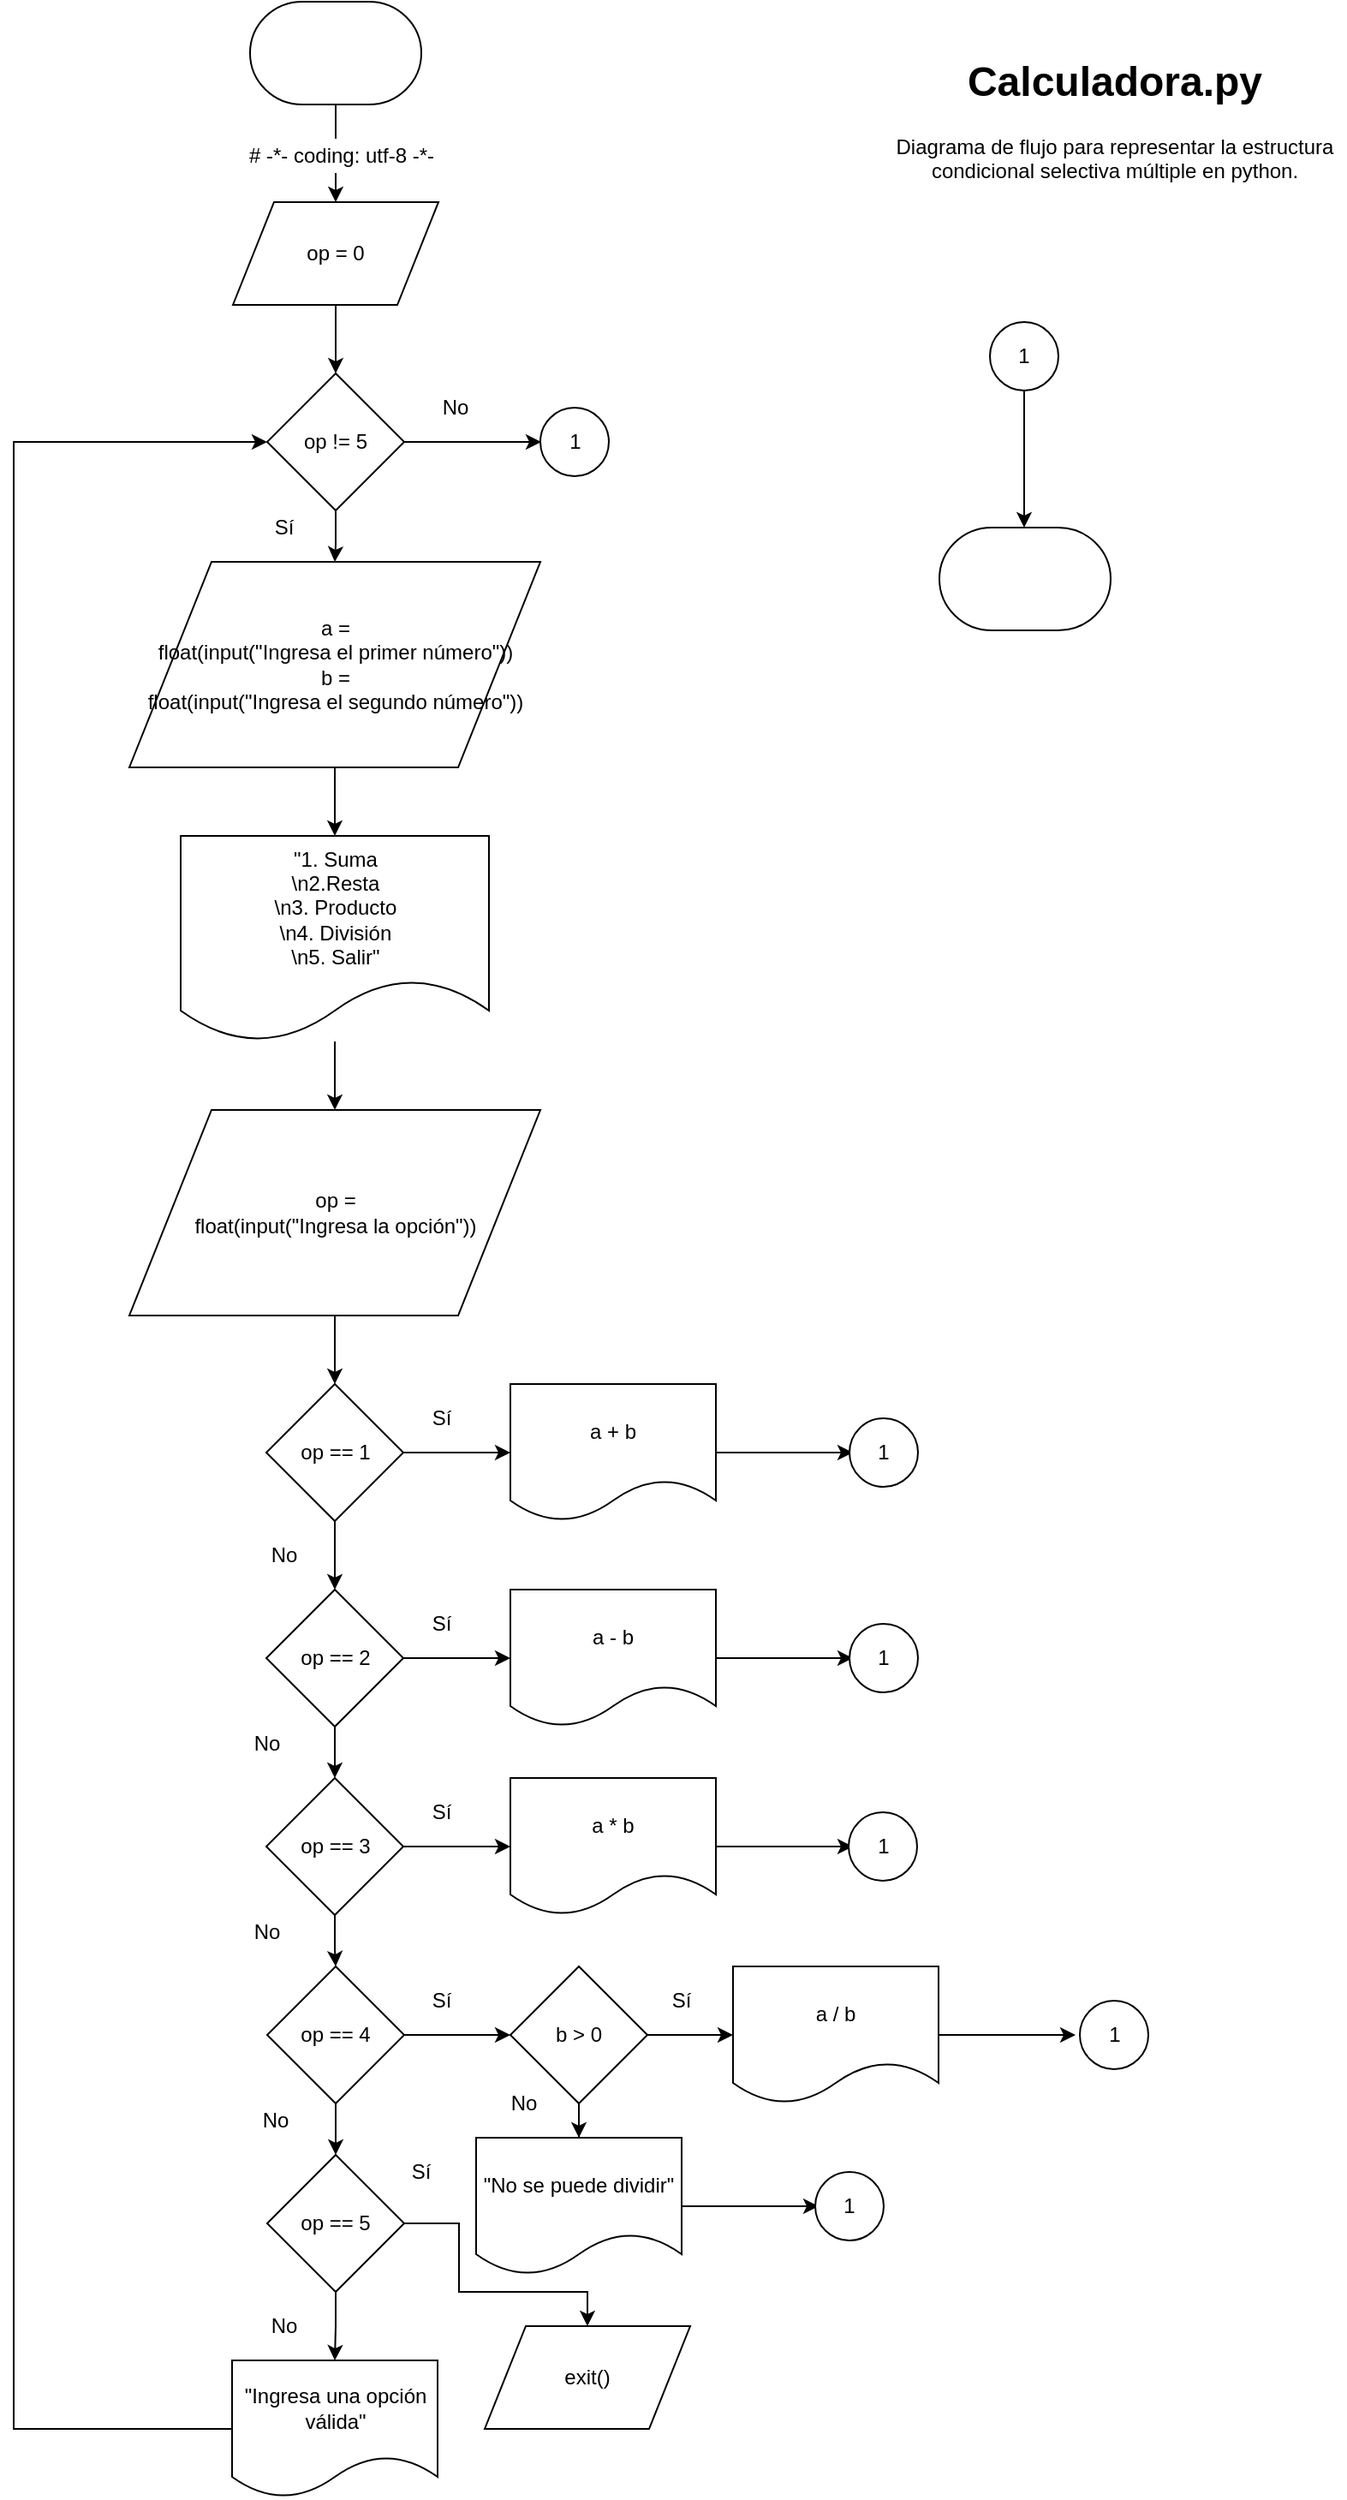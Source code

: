 <mxfile version="10.7.5" type="google"><diagram id="t9eIMvIFj8lqUvyRgRZ9" name="Page-1"><mxGraphModel dx="1067" dy="483" grid="1" gridSize="10" guides="1" tooltips="1" connect="1" arrows="1" fold="1" page="1" pageScale="1" pageWidth="850" pageHeight="1100" math="0" shadow="0"><root><mxCell id="0"/><mxCell id="1" parent="0"/><mxCell id="4BTMthnvzZJZzFdLzzdM-22" value="&lt;h1&gt;Calculadora.py&lt;br&gt;&lt;/h1&gt;&lt;p&gt;Diagrama de flujo para representar la estructura condicional selectiva múltiple en python.&lt;br&gt;&lt;/p&gt;" style="text;html=1;strokeColor=none;fillColor=none;spacing=5;spacingTop=-20;whiteSpace=wrap;overflow=hidden;rounded=0;labelBackgroundColor=#ffffff;align=center;" parent="1" vertex="1"><mxGeometry x="537.5" y="40" width="270" height="120" as="geometry"/></mxCell><mxCell id="lzG1ITrAVR6bGNy_2Fsw-30" value="" style="edgeStyle=orthogonalEdgeStyle;rounded=0;orthogonalLoop=1;jettySize=auto;html=1;" edge="1" parent="1" source="4BTMthnvzZJZzFdLzzdM-1" target="lzG1ITrAVR6bGNy_2Fsw-19"><mxGeometry relative="1" as="geometry"/></mxCell><mxCell id="4BTMthnvzZJZzFdLzzdM-1" value="" style="strokeWidth=1;html=1;shape=mxgraph.flowchart.terminator;whiteSpace=wrap;" parent="1" vertex="1"><mxGeometry x="168" y="13" width="100" height="60" as="geometry"/></mxCell><mxCell id="h7jLW6X67XXgZr9En6BO-25" value="# -*- coding: utf-8 -*-" style="text;html=1;strokeColor=none;fillColor=#ffffff;align=center;verticalAlign=middle;whiteSpace=wrap;rounded=0;" parent="1" vertex="1"><mxGeometry x="163" y="93" width="117" height="20" as="geometry"/></mxCell><mxCell id="lzG1ITrAVR6bGNy_2Fsw-39" value="" style="edgeStyle=orthogonalEdgeStyle;rounded=0;orthogonalLoop=1;jettySize=auto;html=1;" edge="1" parent="1" source="lzG1ITrAVR6bGNy_2Fsw-19" target="lzG1ITrAVR6bGNy_2Fsw-29"><mxGeometry relative="1" as="geometry"/></mxCell><mxCell id="lzG1ITrAVR6bGNy_2Fsw-19" value="op = 0" style="shape=parallelogram;perimeter=parallelogramPerimeter;whiteSpace=wrap;html=1;strokeWidth=1;" vertex="1" parent="1"><mxGeometry x="158" y="130" width="120" height="60" as="geometry"/></mxCell><mxCell id="lzG1ITrAVR6bGNy_2Fsw-43" value="" style="edgeStyle=orthogonalEdgeStyle;rounded=0;orthogonalLoop=1;jettySize=auto;html=1;" edge="1" parent="1" source="lzG1ITrAVR6bGNy_2Fsw-22" target="lzG1ITrAVR6bGNy_2Fsw-41"><mxGeometry relative="1" as="geometry"/></mxCell><mxCell id="lzG1ITrAVR6bGNy_2Fsw-22" value="&lt;div&gt;&quot;1. Suma&lt;/div&gt;&lt;div&gt;\n2.Resta&lt;/div&gt;&lt;div&gt;\n3. Producto&lt;/div&gt;&lt;div&gt;\n4. División&lt;/div&gt;&lt;div&gt;\n5. Salir&quot;&lt;/div&gt;" style="shape=document;whiteSpace=wrap;html=1;boundedLbl=1;strokeWidth=1;" vertex="1" parent="1"><mxGeometry x="127.5" y="500" width="180" height="120" as="geometry"/></mxCell><mxCell id="lzG1ITrAVR6bGNy_2Fsw-42" value="" style="edgeStyle=orthogonalEdgeStyle;rounded=0;orthogonalLoop=1;jettySize=auto;html=1;" edge="1" parent="1" source="lzG1ITrAVR6bGNy_2Fsw-26" target="lzG1ITrAVR6bGNy_2Fsw-22"><mxGeometry relative="1" as="geometry"/></mxCell><mxCell id="lzG1ITrAVR6bGNy_2Fsw-26" value="a = &lt;br&gt;&lt;div&gt;float(input(&quot;Ingresa el primer número&quot;))&lt;/div&gt;&lt;div&gt;b = &lt;br&gt;&lt;div&gt;float(input(&quot;Ingresa el segundo número&quot;))&lt;/div&gt;&lt;/div&gt;" style="shape=parallelogram;perimeter=parallelogramPerimeter;whiteSpace=wrap;html=1;strokeWidth=1;" vertex="1" parent="1"><mxGeometry x="97.5" y="340" width="240" height="120" as="geometry"/></mxCell><mxCell id="lzG1ITrAVR6bGNy_2Fsw-40" value="" style="edgeStyle=orthogonalEdgeStyle;rounded=0;orthogonalLoop=1;jettySize=auto;html=1;" edge="1" parent="1" source="lzG1ITrAVR6bGNy_2Fsw-29" target="lzG1ITrAVR6bGNy_2Fsw-26"><mxGeometry relative="1" as="geometry"/></mxCell><mxCell id="lzG1ITrAVR6bGNy_2Fsw-100" value="" style="edgeStyle=orthogonalEdgeStyle;rounded=0;orthogonalLoop=1;jettySize=auto;html=1;" edge="1" parent="1" source="lzG1ITrAVR6bGNy_2Fsw-29"><mxGeometry relative="1" as="geometry"><mxPoint x="338" y="270" as="targetPoint"/></mxGeometry></mxCell><mxCell id="lzG1ITrAVR6bGNy_2Fsw-29" value="op != 5" style="rhombus;whiteSpace=wrap;html=1;strokeWidth=1;" vertex="1" parent="1"><mxGeometry x="178" y="230" width="80" height="80" as="geometry"/></mxCell><mxCell id="lzG1ITrAVR6bGNy_2Fsw-45" value="" style="edgeStyle=orthogonalEdgeStyle;rounded=0;orthogonalLoop=1;jettySize=auto;html=1;" edge="1" parent="1" source="lzG1ITrAVR6bGNy_2Fsw-41" target="lzG1ITrAVR6bGNy_2Fsw-44"><mxGeometry relative="1" as="geometry"/></mxCell><mxCell id="lzG1ITrAVR6bGNy_2Fsw-41" value="&lt;div&gt;op = &lt;br&gt;&lt;/div&gt;&lt;div&gt;float(input(&quot;Ingresa la opción&quot;))&lt;/div&gt;" style="shape=parallelogram;perimeter=parallelogramPerimeter;whiteSpace=wrap;html=1;strokeWidth=1;" vertex="1" parent="1"><mxGeometry x="97.5" y="660" width="240" height="120" as="geometry"/></mxCell><mxCell id="lzG1ITrAVR6bGNy_2Fsw-47" value="" style="edgeStyle=orthogonalEdgeStyle;rounded=0;orthogonalLoop=1;jettySize=auto;html=1;" edge="1" parent="1" source="lzG1ITrAVR6bGNy_2Fsw-44" target="lzG1ITrAVR6bGNy_2Fsw-46"><mxGeometry relative="1" as="geometry"/></mxCell><mxCell id="lzG1ITrAVR6bGNy_2Fsw-55" value="" style="edgeStyle=orthogonalEdgeStyle;rounded=0;orthogonalLoop=1;jettySize=auto;html=1;" edge="1" parent="1" source="lzG1ITrAVR6bGNy_2Fsw-44" target="lzG1ITrAVR6bGNy_2Fsw-54"><mxGeometry relative="1" as="geometry"/></mxCell><mxCell id="lzG1ITrAVR6bGNy_2Fsw-44" value="op == 1" style="rhombus;whiteSpace=wrap;html=1;strokeWidth=1;" vertex="1" parent="1"><mxGeometry x="177.5" y="820" width="80" height="80" as="geometry"/></mxCell><mxCell id="lzG1ITrAVR6bGNy_2Fsw-49" value="" style="edgeStyle=orthogonalEdgeStyle;rounded=0;orthogonalLoop=1;jettySize=auto;html=1;" edge="1" parent="1" source="lzG1ITrAVR6bGNy_2Fsw-46" target="lzG1ITrAVR6bGNy_2Fsw-48"><mxGeometry relative="1" as="geometry"/></mxCell><mxCell id="lzG1ITrAVR6bGNy_2Fsw-57" value="" style="edgeStyle=orthogonalEdgeStyle;rounded=0;orthogonalLoop=1;jettySize=auto;html=1;" edge="1" parent="1" source="lzG1ITrAVR6bGNy_2Fsw-46" target="lzG1ITrAVR6bGNy_2Fsw-56"><mxGeometry relative="1" as="geometry"/></mxCell><mxCell id="lzG1ITrAVR6bGNy_2Fsw-46" value="op == 2" style="rhombus;whiteSpace=wrap;html=1;strokeWidth=1;" vertex="1" parent="1"><mxGeometry x="177.5" y="940" width="80" height="80" as="geometry"/></mxCell><mxCell id="lzG1ITrAVR6bGNy_2Fsw-51" value="" style="edgeStyle=orthogonalEdgeStyle;rounded=0;orthogonalLoop=1;jettySize=auto;html=1;" edge="1" parent="1" source="lzG1ITrAVR6bGNy_2Fsw-48" target="lzG1ITrAVR6bGNy_2Fsw-50"><mxGeometry relative="1" as="geometry"/></mxCell><mxCell id="lzG1ITrAVR6bGNy_2Fsw-59" value="" style="edgeStyle=orthogonalEdgeStyle;rounded=0;orthogonalLoop=1;jettySize=auto;html=1;" edge="1" parent="1" source="lzG1ITrAVR6bGNy_2Fsw-48" target="lzG1ITrAVR6bGNy_2Fsw-58"><mxGeometry relative="1" as="geometry"/></mxCell><mxCell id="lzG1ITrAVR6bGNy_2Fsw-48" value="op == 3" style="rhombus;whiteSpace=wrap;html=1;strokeWidth=1;" vertex="1" parent="1"><mxGeometry x="177.5" y="1050" width="80" height="80" as="geometry"/></mxCell><mxCell id="lzG1ITrAVR6bGNy_2Fsw-53" value="" style="edgeStyle=orthogonalEdgeStyle;rounded=0;orthogonalLoop=1;jettySize=auto;html=1;" edge="1" parent="1" source="lzG1ITrAVR6bGNy_2Fsw-50" target="lzG1ITrAVR6bGNy_2Fsw-52"><mxGeometry relative="1" as="geometry"/></mxCell><mxCell id="lzG1ITrAVR6bGNy_2Fsw-63" value="" style="edgeStyle=orthogonalEdgeStyle;rounded=0;orthogonalLoop=1;jettySize=auto;html=1;" edge="1" parent="1" source="lzG1ITrAVR6bGNy_2Fsw-50" target="lzG1ITrAVR6bGNy_2Fsw-62"><mxGeometry relative="1" as="geometry"/></mxCell><mxCell id="lzG1ITrAVR6bGNy_2Fsw-50" value="op == 4" style="rhombus;whiteSpace=wrap;html=1;strokeWidth=1;" vertex="1" parent="1"><mxGeometry x="178" y="1160" width="80" height="80" as="geometry"/></mxCell><mxCell id="lzG1ITrAVR6bGNy_2Fsw-69" value="" style="edgeStyle=orthogonalEdgeStyle;rounded=0;orthogonalLoop=1;jettySize=auto;html=1;" edge="1" parent="1" source="lzG1ITrAVR6bGNy_2Fsw-52" target="lzG1ITrAVR6bGNy_2Fsw-68"><mxGeometry relative="1" as="geometry"/></mxCell><mxCell id="lzG1ITrAVR6bGNy_2Fsw-88" value="" style="edgeStyle=orthogonalEdgeStyle;rounded=0;orthogonalLoop=1;jettySize=auto;html=1;entryX=0.5;entryY=0;entryDx=0;entryDy=0;" edge="1" parent="1" source="lzG1ITrAVR6bGNy_2Fsw-52" target="lzG1ITrAVR6bGNy_2Fsw-87"><mxGeometry relative="1" as="geometry"><Array as="points"><mxPoint x="290" y="1310"/><mxPoint x="290" y="1350"/><mxPoint x="365" y="1350"/></Array></mxGeometry></mxCell><mxCell id="lzG1ITrAVR6bGNy_2Fsw-52" value="op == 5" style="rhombus;whiteSpace=wrap;html=1;strokeWidth=1;" vertex="1" parent="1"><mxGeometry x="178" y="1270" width="80" height="80" as="geometry"/></mxCell><mxCell id="lzG1ITrAVR6bGNy_2Fsw-90" value="" style="edgeStyle=orthogonalEdgeStyle;rounded=0;orthogonalLoop=1;jettySize=auto;html=1;" edge="1" parent="1" source="lzG1ITrAVR6bGNy_2Fsw-54"><mxGeometry relative="1" as="geometry"><mxPoint x="520" y="860" as="targetPoint"/></mxGeometry></mxCell><mxCell id="lzG1ITrAVR6bGNy_2Fsw-54" value="a + b" style="shape=document;whiteSpace=wrap;html=1;boundedLbl=1;strokeWidth=1;" vertex="1" parent="1"><mxGeometry x="320" y="820" width="120" height="80" as="geometry"/></mxCell><mxCell id="lzG1ITrAVR6bGNy_2Fsw-92" value="" style="edgeStyle=orthogonalEdgeStyle;rounded=0;orthogonalLoop=1;jettySize=auto;html=1;" edge="1" parent="1" source="lzG1ITrAVR6bGNy_2Fsw-56"><mxGeometry relative="1" as="geometry"><mxPoint x="520" y="980" as="targetPoint"/></mxGeometry></mxCell><mxCell id="lzG1ITrAVR6bGNy_2Fsw-56" value="a - b" style="shape=document;whiteSpace=wrap;html=1;boundedLbl=1;strokeWidth=1;" vertex="1" parent="1"><mxGeometry x="320" y="940" width="120" height="80" as="geometry"/></mxCell><mxCell id="lzG1ITrAVR6bGNy_2Fsw-94" value="" style="edgeStyle=orthogonalEdgeStyle;rounded=0;orthogonalLoop=1;jettySize=auto;html=1;" edge="1" parent="1" source="lzG1ITrAVR6bGNy_2Fsw-58"><mxGeometry relative="1" as="geometry"><mxPoint x="520" y="1090" as="targetPoint"/></mxGeometry></mxCell><mxCell id="lzG1ITrAVR6bGNy_2Fsw-58" value="a * b" style="shape=document;whiteSpace=wrap;html=1;boundedLbl=1;strokeWidth=1;" vertex="1" parent="1"><mxGeometry x="320" y="1050" width="120" height="80" as="geometry"/></mxCell><mxCell id="lzG1ITrAVR6bGNy_2Fsw-65" value="" style="edgeStyle=orthogonalEdgeStyle;rounded=0;orthogonalLoop=1;jettySize=auto;html=1;" edge="1" parent="1" source="lzG1ITrAVR6bGNy_2Fsw-62" target="lzG1ITrAVR6bGNy_2Fsw-64"><mxGeometry relative="1" as="geometry"/></mxCell><mxCell id="lzG1ITrAVR6bGNy_2Fsw-67" value="" style="edgeStyle=orthogonalEdgeStyle;rounded=0;orthogonalLoop=1;jettySize=auto;html=1;" edge="1" parent="1" source="lzG1ITrAVR6bGNy_2Fsw-62" target="lzG1ITrAVR6bGNy_2Fsw-66"><mxGeometry relative="1" as="geometry"/></mxCell><mxCell id="lzG1ITrAVR6bGNy_2Fsw-62" value="b &amp;gt; 0" style="rhombus;whiteSpace=wrap;html=1;strokeWidth=1;" vertex="1" parent="1"><mxGeometry x="320" y="1160" width="80" height="80" as="geometry"/></mxCell><mxCell id="lzG1ITrAVR6bGNy_2Fsw-98" value="" style="edgeStyle=orthogonalEdgeStyle;rounded=0;orthogonalLoop=1;jettySize=auto;html=1;" edge="1" parent="1" source="lzG1ITrAVR6bGNy_2Fsw-64"><mxGeometry relative="1" as="geometry"><mxPoint x="500" y="1300" as="targetPoint"/></mxGeometry></mxCell><mxCell id="lzG1ITrAVR6bGNy_2Fsw-64" value="&quot;No se puede dividir&quot;" style="shape=document;whiteSpace=wrap;html=1;boundedLbl=1;strokeWidth=1;" vertex="1" parent="1"><mxGeometry x="300" y="1260" width="120" height="80" as="geometry"/></mxCell><mxCell id="lzG1ITrAVR6bGNy_2Fsw-96" value="" style="edgeStyle=orthogonalEdgeStyle;rounded=0;orthogonalLoop=1;jettySize=auto;html=1;" edge="1" parent="1" source="lzG1ITrAVR6bGNy_2Fsw-66"><mxGeometry relative="1" as="geometry"><mxPoint x="650" y="1200" as="targetPoint"/></mxGeometry></mxCell><mxCell id="lzG1ITrAVR6bGNy_2Fsw-66" value="a / b" style="shape=document;whiteSpace=wrap;html=1;boundedLbl=1;strokeWidth=1;" vertex="1" parent="1"><mxGeometry x="450" y="1160" width="120" height="80" as="geometry"/></mxCell><mxCell id="lzG1ITrAVR6bGNy_2Fsw-71" value="" style="edgeStyle=orthogonalEdgeStyle;rounded=0;orthogonalLoop=1;jettySize=auto;html=1;entryX=0;entryY=0.5;entryDx=0;entryDy=0;" edge="1" parent="1" source="lzG1ITrAVR6bGNy_2Fsw-68" target="lzG1ITrAVR6bGNy_2Fsw-29"><mxGeometry relative="1" as="geometry"><mxPoint x="40" y="270" as="targetPoint"/><Array as="points"><mxPoint x="30" y="1430"/><mxPoint x="30" y="270"/></Array></mxGeometry></mxCell><mxCell id="lzG1ITrAVR6bGNy_2Fsw-68" value="&quot;Ingresa una opción válida&quot;" style="shape=document;whiteSpace=wrap;html=1;boundedLbl=1;strokeWidth=1;" vertex="1" parent="1"><mxGeometry x="157.5" y="1390" width="120" height="80" as="geometry"/></mxCell><mxCell id="lzG1ITrAVR6bGNy_2Fsw-72" value="&lt;div&gt;No&lt;/div&gt;" style="text;html=1;strokeColor=none;fillColor=none;align=center;verticalAlign=middle;whiteSpace=wrap;rounded=0;" vertex="1" parent="1"><mxGeometry x="168" y="1360" width="40" height="20" as="geometry"/></mxCell><mxCell id="lzG1ITrAVR6bGNy_2Fsw-73" value="&lt;div&gt;No&lt;/div&gt;" style="text;html=1;strokeColor=none;fillColor=none;align=center;verticalAlign=middle;whiteSpace=wrap;rounded=0;" vertex="1" parent="1"><mxGeometry x="163" y="1240" width="40" height="20" as="geometry"/></mxCell><mxCell id="lzG1ITrAVR6bGNy_2Fsw-74" value="&lt;div&gt;No&lt;/div&gt;" style="text;html=1;strokeColor=none;fillColor=none;align=center;verticalAlign=middle;whiteSpace=wrap;rounded=0;" vertex="1" parent="1"><mxGeometry x="157.5" y="1130" width="40" height="20" as="geometry"/></mxCell><mxCell id="lzG1ITrAVR6bGNy_2Fsw-75" value="&lt;div&gt;No&lt;/div&gt;" style="text;html=1;strokeColor=none;fillColor=none;align=center;verticalAlign=middle;whiteSpace=wrap;rounded=0;" vertex="1" parent="1"><mxGeometry x="158" y="1020" width="40" height="20" as="geometry"/></mxCell><mxCell id="lzG1ITrAVR6bGNy_2Fsw-76" value="&lt;div&gt;No&lt;/div&gt;" style="text;html=1;strokeColor=none;fillColor=none;align=center;verticalAlign=middle;whiteSpace=wrap;rounded=0;" vertex="1" parent="1"><mxGeometry x="168" y="910" width="40" height="20" as="geometry"/></mxCell><mxCell id="lzG1ITrAVR6bGNy_2Fsw-78" value="&lt;div&gt;No&lt;/div&gt;" style="text;html=1;strokeColor=none;fillColor=none;align=center;verticalAlign=middle;whiteSpace=wrap;rounded=0;" vertex="1" parent="1"><mxGeometry x="307.5" y="1230" width="40" height="20" as="geometry"/></mxCell><mxCell id="lzG1ITrAVR6bGNy_2Fsw-79" value="Sí" style="text;html=1;strokeColor=none;fillColor=none;align=center;verticalAlign=middle;whiteSpace=wrap;rounded=0;" vertex="1" parent="1"><mxGeometry x="400" y="1170" width="40" height="20" as="geometry"/></mxCell><mxCell id="lzG1ITrAVR6bGNy_2Fsw-80" value="Sí" style="text;html=1;strokeColor=none;fillColor=none;align=center;verticalAlign=middle;whiteSpace=wrap;rounded=0;" vertex="1" parent="1"><mxGeometry x="260" y="1170" width="40" height="20" as="geometry"/></mxCell><mxCell id="lzG1ITrAVR6bGNy_2Fsw-81" value="Sí" style="text;html=1;strokeColor=none;fillColor=none;align=center;verticalAlign=middle;whiteSpace=wrap;rounded=0;" vertex="1" parent="1"><mxGeometry x="260" y="1060" width="40" height="20" as="geometry"/></mxCell><mxCell id="lzG1ITrAVR6bGNy_2Fsw-82" value="Sí" style="text;html=1;strokeColor=none;fillColor=none;align=center;verticalAlign=middle;whiteSpace=wrap;rounded=0;" vertex="1" parent="1"><mxGeometry x="260" y="950" width="40" height="20" as="geometry"/></mxCell><mxCell id="lzG1ITrAVR6bGNy_2Fsw-83" value="Sí" style="text;html=1;strokeColor=none;fillColor=none;align=center;verticalAlign=middle;whiteSpace=wrap;rounded=0;" vertex="1" parent="1"><mxGeometry x="260" y="830" width="40" height="20" as="geometry"/></mxCell><mxCell id="lzG1ITrAVR6bGNy_2Fsw-86" value="Sí" style="text;html=1;strokeColor=none;fillColor=none;align=center;verticalAlign=middle;whiteSpace=wrap;rounded=0;" vertex="1" parent="1"><mxGeometry x="248" y="1270" width="40" height="20" as="geometry"/></mxCell><mxCell id="lzG1ITrAVR6bGNy_2Fsw-87" value="exit()" style="shape=parallelogram;perimeter=parallelogramPerimeter;whiteSpace=wrap;html=1;strokeWidth=1;" vertex="1" parent="1"><mxGeometry x="305" y="1370" width="120" height="60" as="geometry"/></mxCell><mxCell id="lzG1ITrAVR6bGNy_2Fsw-101" value="Sí" style="text;html=1;strokeColor=none;fillColor=none;align=center;verticalAlign=middle;whiteSpace=wrap;rounded=0;" vertex="1" parent="1"><mxGeometry x="168" y="310" width="40" height="20" as="geometry"/></mxCell><mxCell id="lzG1ITrAVR6bGNy_2Fsw-102" value="No" style="text;html=1;strokeColor=none;fillColor=none;align=center;verticalAlign=middle;whiteSpace=wrap;rounded=0;" vertex="1" parent="1"><mxGeometry x="268" y="240" width="40" height="20" as="geometry"/></mxCell><mxCell id="lzG1ITrAVR6bGNy_2Fsw-103" value="1" style="ellipse;whiteSpace=wrap;html=1;aspect=fixed;strokeWidth=1;" vertex="1" parent="1"><mxGeometry x="518" y="840" width="40" height="40" as="geometry"/></mxCell><mxCell id="lzG1ITrAVR6bGNy_2Fsw-104" value="1" style="ellipse;whiteSpace=wrap;html=1;aspect=fixed;strokeWidth=1;" vertex="1" parent="1"><mxGeometry x="518" y="960" width="40" height="40" as="geometry"/></mxCell><mxCell id="lzG1ITrAVR6bGNy_2Fsw-105" value="1" style="ellipse;whiteSpace=wrap;html=1;aspect=fixed;strokeWidth=1;" vertex="1" parent="1"><mxGeometry x="517.5" y="1070" width="40" height="40" as="geometry"/></mxCell><mxCell id="lzG1ITrAVR6bGNy_2Fsw-106" value="1" style="ellipse;whiteSpace=wrap;html=1;aspect=fixed;strokeWidth=1;" vertex="1" parent="1"><mxGeometry x="652.5" y="1180" width="40" height="40" as="geometry"/></mxCell><mxCell id="lzG1ITrAVR6bGNy_2Fsw-107" value="1" style="ellipse;whiteSpace=wrap;html=1;aspect=fixed;strokeWidth=1;" vertex="1" parent="1"><mxGeometry x="498" y="1280" width="40" height="40" as="geometry"/></mxCell><mxCell id="lzG1ITrAVR6bGNy_2Fsw-108" value="1" style="ellipse;whiteSpace=wrap;html=1;aspect=fixed;strokeWidth=1;" vertex="1" parent="1"><mxGeometry x="337.5" y="250" width="40" height="40" as="geometry"/></mxCell><mxCell id="lzG1ITrAVR6bGNy_2Fsw-111" value="" style="edgeStyle=orthogonalEdgeStyle;rounded=0;orthogonalLoop=1;jettySize=auto;html=1;" edge="1" parent="1" source="lzG1ITrAVR6bGNy_2Fsw-109"><mxGeometry relative="1" as="geometry"><mxPoint x="620" y="320" as="targetPoint"/></mxGeometry></mxCell><mxCell id="lzG1ITrAVR6bGNy_2Fsw-109" value="1" style="ellipse;whiteSpace=wrap;html=1;aspect=fixed;strokeWidth=1;" vertex="1" parent="1"><mxGeometry x="600" y="200" width="40" height="40" as="geometry"/></mxCell><mxCell id="lzG1ITrAVR6bGNy_2Fsw-112" value="" style="strokeWidth=1;html=1;shape=mxgraph.flowchart.terminator;whiteSpace=wrap;" vertex="1" parent="1"><mxGeometry x="570.5" y="320" width="100" height="60" as="geometry"/></mxCell></root></mxGraphModel></diagram></mxfile>
